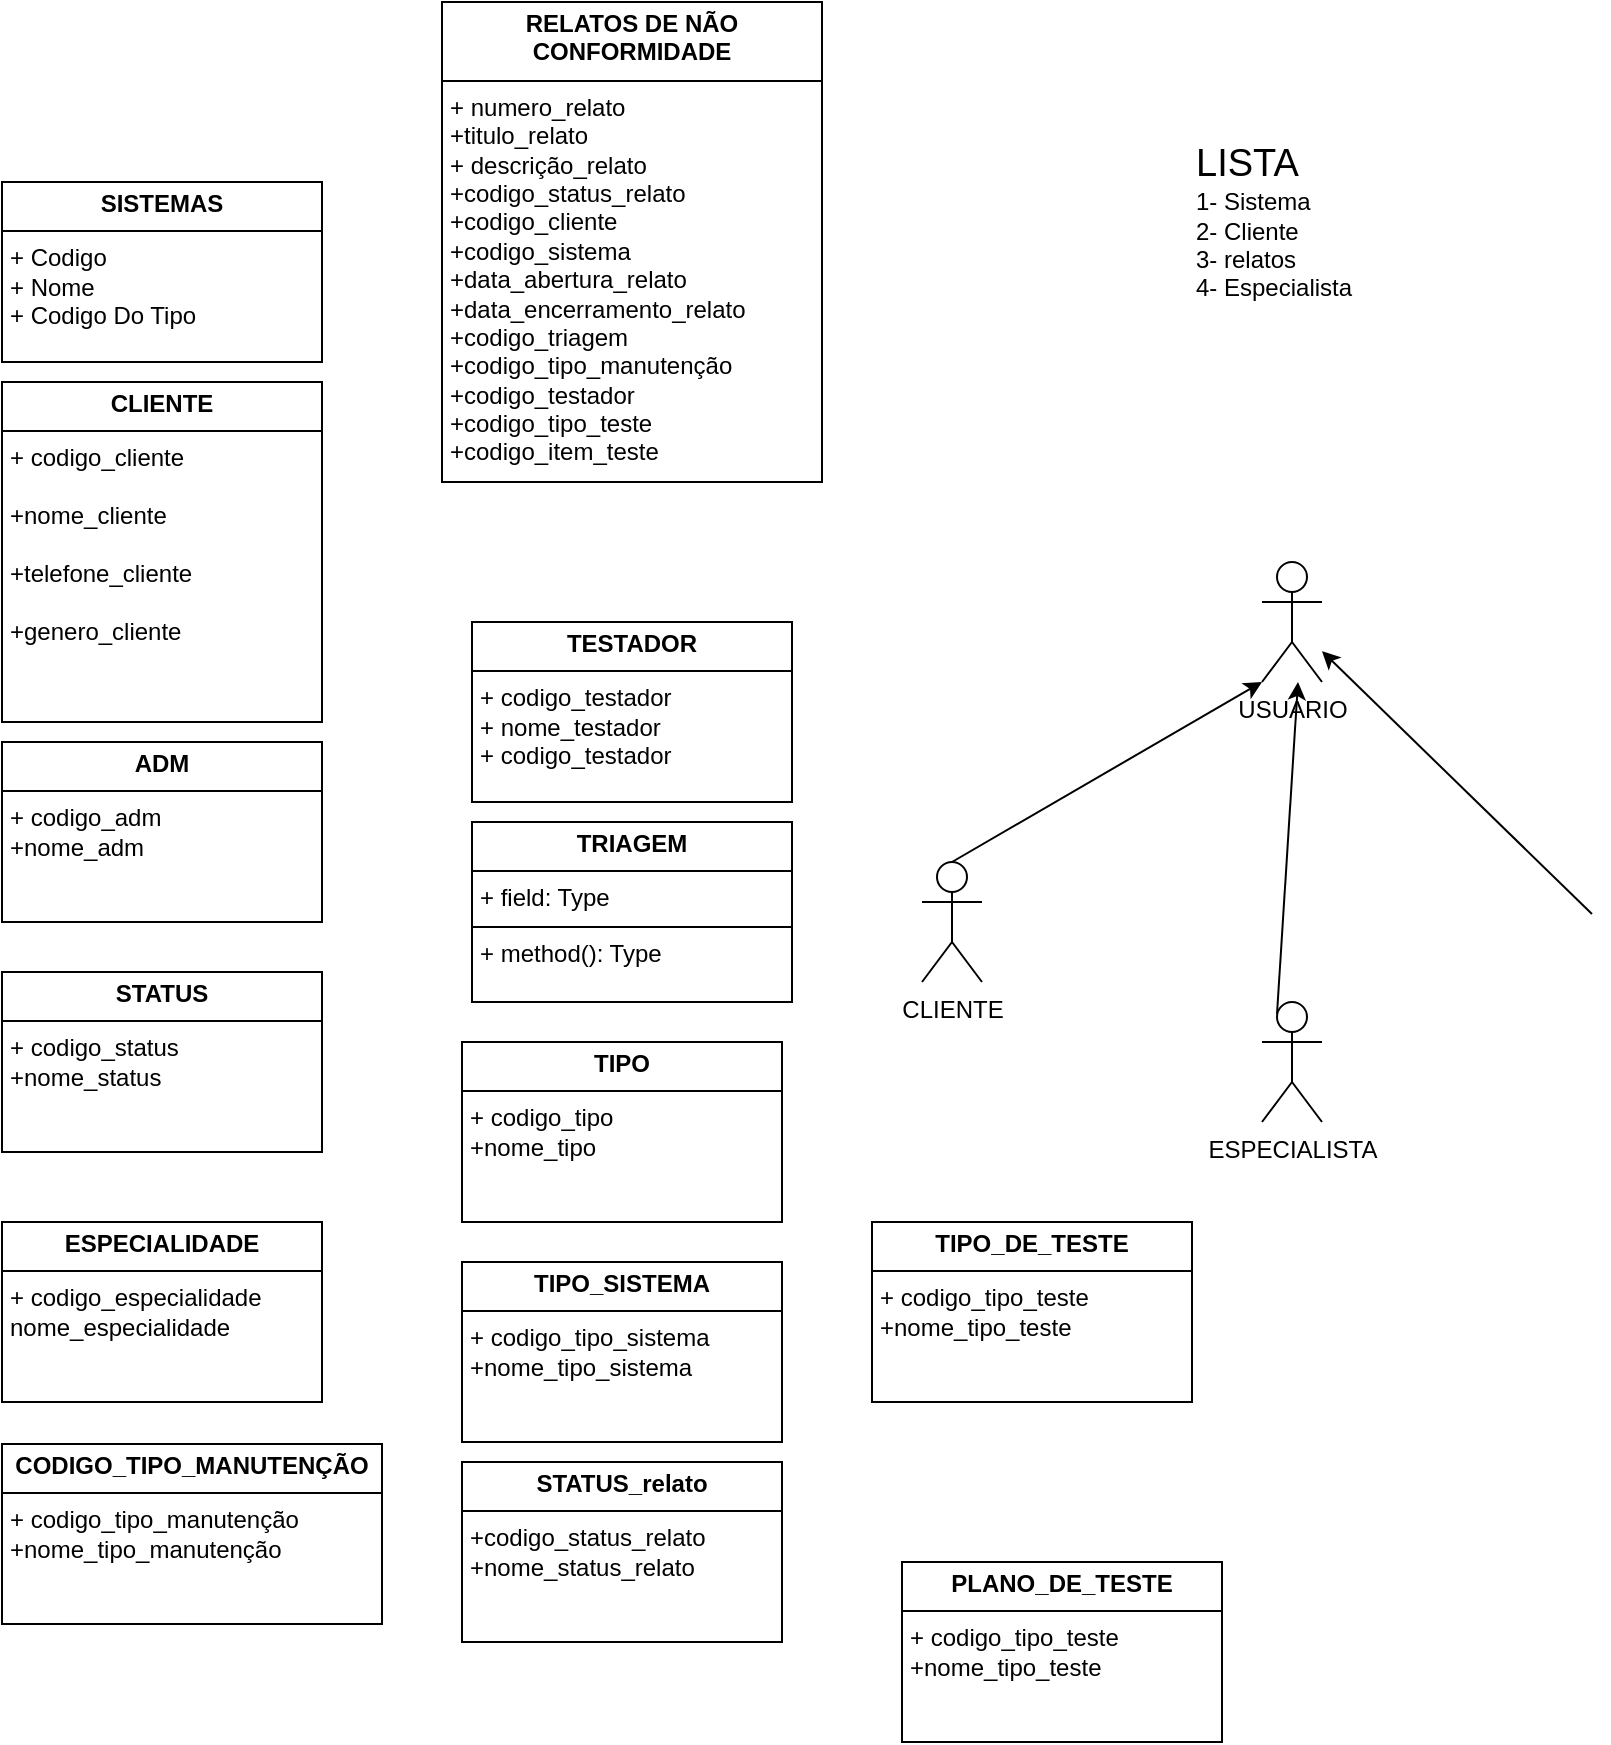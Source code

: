 <mxfile version="24.7.6">
  <diagram name="Página-1" id="ExgSIb2Tu4yiRh2_aCCl">
    <mxGraphModel grid="1" page="1" gridSize="10" guides="1" tooltips="1" connect="1" arrows="1" fold="1" pageScale="1" pageWidth="827" pageHeight="1169" math="0" shadow="0">
      <root>
        <mxCell id="0" />
        <mxCell id="1" parent="0" />
        <mxCell id="xvWXu5NEtejraE3-hPxB-1" value="&lt;p style=&quot;margin:0px;margin-top:4px;text-align:center;&quot;&gt;&lt;b&gt;SISTEMAS&lt;/b&gt;&lt;/p&gt;&lt;hr size=&quot;1&quot; style=&quot;border-style:solid;&quot;&gt;&lt;p style=&quot;margin:0px;margin-left:4px;&quot;&gt;+ Codigo&amp;nbsp;&lt;/p&gt;&lt;p style=&quot;margin:0px;margin-left:4px;&quot;&gt;+ Nome&amp;nbsp;&lt;/p&gt;&lt;p style=&quot;margin:0px;margin-left:4px;&quot;&gt;+ Codigo Do Tipo&lt;/p&gt;" style="verticalAlign=top;align=left;overflow=fill;html=1;whiteSpace=wrap;" vertex="1" parent="1">
          <mxGeometry x="10" y="100" width="160" height="90" as="geometry" />
        </mxCell>
        <mxCell id="xvWXu5NEtejraE3-hPxB-2" value="&lt;p style=&quot;margin:0px;margin-top:4px;text-align:center;&quot;&gt;&lt;b&gt;CLIENTE&lt;/b&gt;&lt;/p&gt;&lt;hr size=&quot;1&quot; style=&quot;border-style:solid;&quot;&gt;&lt;p style=&quot;margin:0px;margin-left:4px;&quot;&gt;+ codigo_cliente&lt;/p&gt;&lt;p style=&quot;margin:0px;margin-left:4px;&quot;&gt;&lt;br&gt;&lt;/p&gt;&lt;p style=&quot;margin:0px;margin-left:4px;&quot;&gt;+nome_cliente&lt;/p&gt;&lt;p style=&quot;margin:0px;margin-left:4px;&quot;&gt;&lt;br&gt;&lt;/p&gt;&lt;p style=&quot;margin:0px;margin-left:4px;&quot;&gt;+telefone_cliente&lt;/p&gt;&lt;p style=&quot;margin:0px;margin-left:4px;&quot;&gt;&lt;br&gt;&lt;/p&gt;&lt;p style=&quot;margin:0px;margin-left:4px;&quot;&gt;+genero_cliente&lt;/p&gt;&lt;p style=&quot;margin:0px;margin-left:4px;&quot;&gt;&lt;br&gt;&lt;/p&gt;" style="verticalAlign=top;align=left;overflow=fill;html=1;whiteSpace=wrap;" vertex="1" parent="1">
          <mxGeometry x="10" y="200" width="160" height="170" as="geometry" />
        </mxCell>
        <mxCell id="xvWXu5NEtejraE3-hPxB-3" value="&lt;p style=&quot;margin:0px;margin-top:4px;text-align:center;&quot;&gt;&lt;b&gt;ADM&lt;/b&gt;&lt;/p&gt;&lt;hr size=&quot;1&quot; style=&quot;border-style:solid;&quot;&gt;&lt;p style=&quot;margin:0px;margin-left:4px;&quot;&gt;+ codigo_adm&lt;/p&gt;&lt;p style=&quot;margin:0px;margin-left:4px;&quot;&gt;+nome_adm&lt;/p&gt;" style="verticalAlign=top;align=left;overflow=fill;html=1;whiteSpace=wrap;" vertex="1" parent="1">
          <mxGeometry x="10" y="380" width="160" height="90" as="geometry" />
        </mxCell>
        <mxCell id="xvWXu5NEtejraE3-hPxB-4" value="&lt;p style=&quot;margin:0px;margin-top:4px;text-align:center;&quot;&gt;&lt;b&gt;STATUS&lt;/b&gt;&lt;/p&gt;&lt;hr size=&quot;1&quot; style=&quot;border-style:solid;&quot;&gt;&lt;p style=&quot;margin:0px;margin-left:4px;&quot;&gt;+ codigo_status&lt;/p&gt;&lt;p style=&quot;margin:0px;margin-left:4px;&quot;&gt;+nome_status&lt;/p&gt;" style="verticalAlign=top;align=left;overflow=fill;html=1;whiteSpace=wrap;" vertex="1" parent="1">
          <mxGeometry x="10" y="495" width="160" height="90" as="geometry" />
        </mxCell>
        <mxCell id="xvWXu5NEtejraE3-hPxB-5" value="&lt;p style=&quot;margin:0px;margin-top:4px;text-align:center;&quot;&gt;&lt;b&gt;ESPECIALIDADE&lt;/b&gt;&lt;/p&gt;&lt;hr size=&quot;1&quot; style=&quot;border-style:solid;&quot;&gt;&lt;p style=&quot;margin:0px;margin-left:4px;&quot;&gt;+ codigo_especialidade&lt;/p&gt;&lt;p style=&quot;margin:0px;margin-left:4px;&quot;&gt;nome_especialidade&lt;/p&gt;" style="verticalAlign=top;align=left;overflow=fill;html=1;whiteSpace=wrap;" vertex="1" parent="1">
          <mxGeometry x="10" y="620" width="160" height="90" as="geometry" />
        </mxCell>
        <mxCell id="xvWXu5NEtejraE3-hPxB-6" value="&lt;p style=&quot;margin:0px;margin-top:4px;text-align:center;&quot;&gt;&lt;b&gt;CODIGO_TIPO_MANUTENÇÃO&lt;/b&gt;&lt;/p&gt;&lt;hr size=&quot;1&quot; style=&quot;border-style:solid;&quot;&gt;&lt;p style=&quot;margin:0px;margin-left:4px;&quot;&gt;+ codigo_tipo_manutenção&lt;/p&gt;&lt;p style=&quot;margin:0px;margin-left:4px;&quot;&gt;+nome_tipo_manutenção&lt;/p&gt;" style="verticalAlign=top;align=left;overflow=fill;html=1;whiteSpace=wrap;" vertex="1" parent="1">
          <mxGeometry x="10" y="731" width="190" height="90" as="geometry" />
        </mxCell>
        <mxCell id="xvWXu5NEtejraE3-hPxB-7" value="&lt;font style=&quot;font-size: 19px;&quot;&gt;LISTA&lt;/font&gt;&lt;div&gt;1- Sistema&lt;/div&gt;&lt;div&gt;2- Cliente&lt;/div&gt;&lt;div&gt;3- relatos&lt;/div&gt;&lt;div&gt;4- Especialista&lt;/div&gt;" style="text;html=1;align=left;verticalAlign=middle;resizable=0;points=[];autosize=1;strokeColor=none;fillColor=none;" vertex="1" parent="1">
          <mxGeometry x="605" y="75" width="100" height="90" as="geometry" />
        </mxCell>
        <mxCell id="xvWXu5NEtejraE3-hPxB-8" value="CLIENTE" style="shape=umlActor;verticalLabelPosition=bottom;verticalAlign=top;html=1;outlineConnect=0;" vertex="1" parent="1">
          <mxGeometry x="470" y="440" width="30" height="60" as="geometry" />
        </mxCell>
        <mxCell id="xvWXu5NEtejraE3-hPxB-9" value="USUARIO" style="shape=umlActor;verticalLabelPosition=bottom;verticalAlign=top;html=1;outlineConnect=0;" vertex="1" parent="1">
          <mxGeometry x="640" y="290" width="30" height="60" as="geometry" />
        </mxCell>
        <mxCell id="xvWXu5NEtejraE3-hPxB-10" style="rounded=0;orthogonalLoop=1;jettySize=auto;html=1;exitX=0.25;exitY=0.1;exitDx=0;exitDy=0;exitPerimeter=0;" edge="1" parent="1" source="xvWXu5NEtejraE3-hPxB-11" target="xvWXu5NEtejraE3-hPxB-9">
          <mxGeometry relative="1" as="geometry">
            <mxPoint x="650" y="450" as="targetPoint" />
            <Array as="points">
              <mxPoint x="658" y="350" />
            </Array>
          </mxGeometry>
        </mxCell>
        <mxCell id="xvWXu5NEtejraE3-hPxB-11" value="ESPECIALISTA" style="shape=umlActor;verticalLabelPosition=bottom;verticalAlign=top;html=1;outlineConnect=0;" vertex="1" parent="1">
          <mxGeometry x="640" y="510" width="30" height="60" as="geometry" />
        </mxCell>
        <mxCell id="xvWXu5NEtejraE3-hPxB-12" style="rounded=0;orthogonalLoop=1;jettySize=auto;html=1;exitX=0.25;exitY=0.1;exitDx=0;exitDy=0;exitPerimeter=0;" edge="1" parent="1" target="xvWXu5NEtejraE3-hPxB-9">
          <mxGeometry relative="1" as="geometry">
            <mxPoint x="805" y="466" as="sourcePoint" />
          </mxGeometry>
        </mxCell>
        <mxCell id="xvWXu5NEtejraE3-hPxB-13" style="rounded=0;orthogonalLoop=1;jettySize=auto;html=1;exitX=0.5;exitY=0;exitDx=0;exitDy=0;exitPerimeter=0;entryX=0;entryY=1;entryDx=0;entryDy=0;entryPerimeter=0;" edge="1" parent="1" source="xvWXu5NEtejraE3-hPxB-8" target="xvWXu5NEtejraE3-hPxB-9">
          <mxGeometry relative="1" as="geometry" />
        </mxCell>
        <mxCell id="xvWXu5NEtejraE3-hPxB-14" value="&lt;p style=&quot;margin:0px;margin-top:4px;text-align:center;&quot;&gt;&lt;b&gt;TESTADOR&lt;/b&gt;&lt;/p&gt;&lt;hr size=&quot;1&quot; style=&quot;border-style:solid;&quot;&gt;&lt;p style=&quot;margin:0px;margin-left:4px;&quot;&gt;+ codigo_testador&lt;/p&gt;&lt;p style=&quot;margin:0px;margin-left:4px;&quot;&gt;+ nome_testador&lt;span style=&quot;white-space: pre;&quot;&gt;&#x9;&lt;/span&gt;&lt;br&gt;&lt;/p&gt;&lt;p style=&quot;margin:0px;margin-left:4px;&quot;&gt;+ codigo_testador&lt;/p&gt;" style="verticalAlign=top;align=left;overflow=fill;html=1;whiteSpace=wrap;" vertex="1" parent="1">
          <mxGeometry x="245" y="320" width="160" height="90" as="geometry" />
        </mxCell>
        <mxCell id="xvWXu5NEtejraE3-hPxB-15" value="&lt;p style=&quot;margin:0px;margin-top:4px;text-align:center;&quot;&gt;&lt;b&gt;RELATOS DE NÃO CONFORMIDADE&lt;/b&gt;&lt;/p&gt;&lt;hr size=&quot;1&quot; style=&quot;border-style:solid;&quot;&gt;&lt;p style=&quot;margin:0px;margin-left:4px;&quot;&gt;+ numero_relato&lt;/p&gt;&lt;p style=&quot;margin:0px;margin-left:4px;&quot;&gt;+titulo_relato&lt;/p&gt;&lt;p style=&quot;margin:0px;margin-left:4px;&quot;&gt;+ descrição_relato&lt;/p&gt;&lt;p style=&quot;margin:0px;margin-left:4px;&quot;&gt;+codigo_status_relato&lt;/p&gt;&lt;p style=&quot;margin:0px;margin-left:4px;&quot;&gt;+codigo_cliente&lt;/p&gt;&lt;p style=&quot;margin:0px;margin-left:4px;&quot;&gt;+codigo_sistema&lt;/p&gt;&lt;p style=&quot;margin:0px;margin-left:4px;&quot;&gt;+data_abertura_relato&lt;/p&gt;&lt;p style=&quot;margin:0px;margin-left:4px;&quot;&gt;+data_encerramento_relato&lt;br&gt;&lt;/p&gt;&lt;p style=&quot;margin:0px;margin-left:4px;&quot;&gt;+codigo_triagem&lt;/p&gt;&lt;p style=&quot;margin:0px;margin-left:4px;&quot;&gt;+codigo_tipo_manutenção&lt;/p&gt;&lt;p style=&quot;margin:0px;margin-left:4px;&quot;&gt;+codigo_testador&lt;/p&gt;&lt;p style=&quot;margin:0px;margin-left:4px;&quot;&gt;+codigo_tipo_teste&lt;/p&gt;&lt;p style=&quot;margin:0px;margin-left:4px;&quot;&gt;+codigo_item_teste&lt;/p&gt;" style="verticalAlign=top;align=left;overflow=fill;html=1;whiteSpace=wrap;" vertex="1" parent="1">
          <mxGeometry x="230" y="10" width="190" height="240" as="geometry" />
        </mxCell>
        <mxCell id="xvWXu5NEtejraE3-hPxB-16" value="&lt;p style=&quot;margin:0px;margin-top:4px;text-align:center;&quot;&gt;&lt;b&gt;TRIAGEM&lt;/b&gt;&lt;/p&gt;&lt;hr size=&quot;1&quot; style=&quot;border-style:solid;&quot;&gt;&lt;p style=&quot;margin:0px;margin-left:4px;&quot;&gt;+ field: Type&lt;/p&gt;&lt;hr size=&quot;1&quot; style=&quot;border-style:solid;&quot;&gt;&lt;p style=&quot;margin:0px;margin-left:4px;&quot;&gt;+ method(): Type&lt;/p&gt;" style="verticalAlign=top;align=left;overflow=fill;html=1;whiteSpace=wrap;" vertex="1" parent="1">
          <mxGeometry x="245" y="420" width="160" height="90" as="geometry" />
        </mxCell>
        <mxCell id="xvWXu5NEtejraE3-hPxB-17" value="&lt;p style=&quot;margin:0px;margin-top:4px;text-align:center;&quot;&gt;&lt;b&gt;TIPO&lt;/b&gt;&lt;/p&gt;&lt;hr size=&quot;1&quot; style=&quot;border-style:solid;&quot;&gt;&lt;p style=&quot;margin:0px;margin-left:4px;&quot;&gt;+ codigo_tipo&lt;/p&gt;&lt;p style=&quot;margin:0px;margin-left:4px;&quot;&gt;+nome_tipo&lt;/p&gt;" style="verticalAlign=top;align=left;overflow=fill;html=1;whiteSpace=wrap;" vertex="1" parent="1">
          <mxGeometry x="240" y="530" width="160" height="90" as="geometry" />
        </mxCell>
        <mxCell id="xvWXu5NEtejraE3-hPxB-18" value="&lt;p style=&quot;margin:0px;margin-top:4px;text-align:center;&quot;&gt;&lt;b&gt;TIPO_SISTEMA&lt;/b&gt;&lt;/p&gt;&lt;hr size=&quot;1&quot; style=&quot;border-style:solid;&quot;&gt;&lt;p style=&quot;margin:0px;margin-left:4px;&quot;&gt;+ codigo_tipo_sistema&lt;/p&gt;&lt;p style=&quot;margin:0px;margin-left:4px;&quot;&gt;+nome_tipo_sistema&lt;/p&gt;" style="verticalAlign=top;align=left;overflow=fill;html=1;whiteSpace=wrap;" vertex="1" parent="1">
          <mxGeometry x="240" y="640" width="160" height="90" as="geometry" />
        </mxCell>
        <mxCell id="xvWXu5NEtejraE3-hPxB-19" value="&lt;p style=&quot;margin:0px;margin-top:4px;text-align:center;&quot;&gt;&lt;b&gt;STATUS_relato&lt;/b&gt;&lt;/p&gt;&lt;hr size=&quot;1&quot; style=&quot;border-style:solid;&quot;&gt;&lt;p style=&quot;margin:0px;margin-left:4px;&quot;&gt;+codigo_status_relato&lt;/p&gt;&lt;p style=&quot;margin:0px;margin-left:4px;&quot;&gt;+nome_status_relato&lt;/p&gt;" style="verticalAlign=top;align=left;overflow=fill;html=1;whiteSpace=wrap;" vertex="1" parent="1">
          <mxGeometry x="240" y="740" width="160" height="90" as="geometry" />
        </mxCell>
        <mxCell id="xvWXu5NEtejraE3-hPxB-20" value="&lt;p style=&quot;margin:0px;margin-top:4px;text-align:center;&quot;&gt;&lt;b&gt;TIPO_DE_TESTE&lt;/b&gt;&lt;/p&gt;&lt;hr size=&quot;1&quot; style=&quot;border-style:solid;&quot;&gt;&lt;p style=&quot;margin:0px;margin-left:4px;&quot;&gt;+ codigo_tipo_teste&lt;/p&gt;&lt;p style=&quot;margin:0px;margin-left:4px;&quot;&gt;+nome_tipo_teste&lt;/p&gt;" style="verticalAlign=top;align=left;overflow=fill;html=1;whiteSpace=wrap;" vertex="1" parent="1">
          <mxGeometry x="445" y="620" width="160" height="90" as="geometry" />
        </mxCell>
        <mxCell id="xvWXu5NEtejraE3-hPxB-21" value="&lt;p style=&quot;margin:0px;margin-top:4px;text-align:center;&quot;&gt;&lt;b&gt;PLANO_DE_TESTE&lt;/b&gt;&lt;/p&gt;&lt;hr size=&quot;1&quot; style=&quot;border-style:solid;&quot;&gt;&lt;p style=&quot;margin:0px;margin-left:4px;&quot;&gt;+ codigo_tipo_teste&lt;/p&gt;&lt;p style=&quot;margin:0px;margin-left:4px;&quot;&gt;+nome_tipo_teste&lt;/p&gt;" style="verticalAlign=top;align=left;overflow=fill;html=1;whiteSpace=wrap;" vertex="1" parent="1">
          <mxGeometry x="460" y="790" width="160" height="90" as="geometry" />
        </mxCell>
      </root>
    </mxGraphModel>
  </diagram>
</mxfile>
